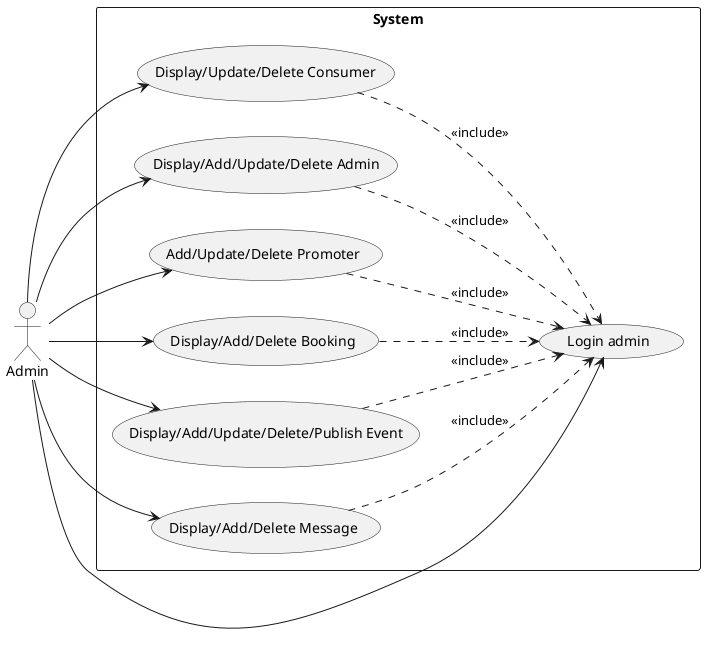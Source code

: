 @startuml
left to right direction
actor "Admin"


rectangle System{
	Admin -down->  (Login admin)
	Admin -down-> (Display/Update/Delete Consumer)
	Admin -down-> (Display/Add/Update/Delete Admin)
	Admin -down-> (Add/Update/Delete Promoter)
	Admin -down-> (Display/Add/Delete Booking)
	Admin -down-> (Display/Add/Update/Delete/Publish Event)
    Admin -down-> (Display/Add/Delete Message)


   	(Display/Update/Delete Consumer) 			..>  (Login admin): <<include>>
   	(Display/Add/Update/Delete Admin) 			..>  (Login admin): <<include>>
   	(Add/Update/Delete Promoter) 				..>  (Login admin): <<include>>
    ' eliminato: Booking configurations, gift, order, Package, Product, Treatment, ServiceComment '
    (Display/Add/Delete Booking) 				..>  (Login admin): <<include>>
    (Display/Add/Update/Delete/Publish Event)	..> (Login admin): <<include>>
    (Display/Add/Delete Message) 				..> (Login admin): <<include>>
}
@enduml